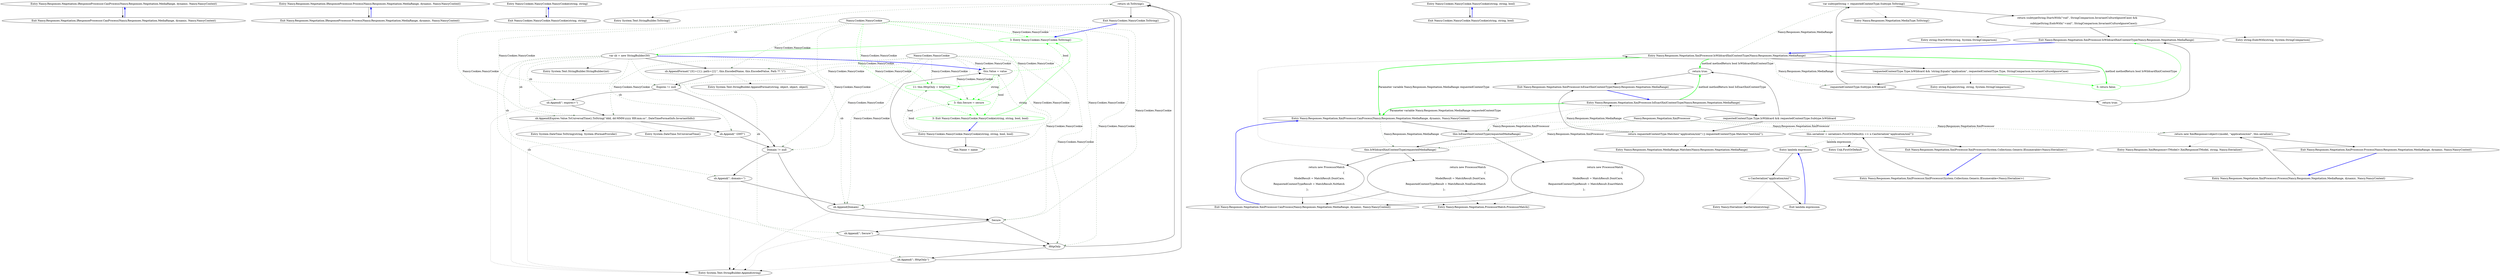 digraph  {
n0 [cluster="Nancy.Responses.Negotiation.IResponseProcessor.CanProcess(Nancy.Responses.Negotiation.MediaRange, dynamic, Nancy.NancyContext)", label="Entry Nancy.Responses.Negotiation.IResponseProcessor.CanProcess(Nancy.Responses.Negotiation.MediaRange, dynamic, Nancy.NancyContext)", span="23-23"];
n1 [cluster="Nancy.Responses.Negotiation.IResponseProcessor.CanProcess(Nancy.Responses.Negotiation.MediaRange, dynamic, Nancy.NancyContext)", label="Exit Nancy.Responses.Negotiation.IResponseProcessor.CanProcess(Nancy.Responses.Negotiation.MediaRange, dynamic, Nancy.NancyContext)", span="23-23"];
n2 [cluster="Nancy.Responses.Negotiation.IResponseProcessor.Process(Nancy.Responses.Negotiation.MediaRange, dynamic, Nancy.NancyContext)", label="Entry Nancy.Responses.Negotiation.IResponseProcessor.Process(Nancy.Responses.Negotiation.MediaRange, dynamic, Nancy.NancyContext)", span="32-32"];
n3 [cluster="Nancy.Responses.Negotiation.IResponseProcessor.Process(Nancy.Responses.Negotiation.MediaRange, dynamic, Nancy.NancyContext)", label="Exit Nancy.Responses.Negotiation.IResponseProcessor.Process(Nancy.Responses.Negotiation.MediaRange, dynamic, Nancy.NancyContext)", span="32-32"];
m0_0 [cluster="Nancy.Cookies.NancyCookie.NancyCookie(string, string)", file="NancyCookie.cs", label="Entry Nancy.Cookies.NancyCookie.NancyCookie(string, string)", span="10-10"];
m0_1 [cluster="Nancy.Cookies.NancyCookie.NancyCookie(string, string)", file="NancyCookie.cs", label="Exit Nancy.Cookies.NancyCookie.NancyCookie(string, string)", span="10-10"];
m0_31 [cluster="System.Text.StringBuilder.ToString()", file="NancyCookie.cs", label="Entry System.Text.StringBuilder.ToString()", span="0-0"];
m0_6 [cluster="Nancy.Cookies.NancyCookie.NancyCookie(string, string, bool, bool)", file="NancyCookie.cs", label="this.Value = value", span="23-23"];
m0_7 [cluster="Nancy.Cookies.NancyCookie.NancyCookie(string, string, bool, bool)", color=green, community=0, file="NancyCookie.cs", label="11: this.HttpOnly = httpOnly", span="24-24"];
m0_8 [cluster="Nancy.Cookies.NancyCookie.NancyCookie(string, string, bool, bool)", color=green, community=0, file="NancyCookie.cs", label="3: this.Secure = secure", span="25-25"];
m0_9 [cluster="Nancy.Cookies.NancyCookie.NancyCookie(string, string, bool, bool)", color=green, community=0, file="NancyCookie.cs", label="3: Exit Nancy.Cookies.NancyCookie.NancyCookie(string, string, bool, bool)", span="20-20"];
m0_10 [cluster="Nancy.Cookies.NancyCookie.ToString()", color=green, community=0, file="NancyCookie.cs", label="3: Entry Nancy.Cookies.NancyCookie.ToString()", span="86-86"];
m0_11 [cluster="Nancy.Cookies.NancyCookie.ToString()", file="NancyCookie.cs", label="var sb = new StringBuilder(50)", span="88-88"];
m0_12 [cluster="Nancy.Cookies.NancyCookie.ToString()", file="NancyCookie.cs", label="sb.AppendFormat(''{0}={1}; path={2}'', this.EncodedName, this.EncodedValue, Path ?? ''/'')", span="89-89"];
m0_14 [cluster="Nancy.Cookies.NancyCookie.ToString()", file="NancyCookie.cs", label="sb.Append(''; expires='')", span="93-93"];
m0_15 [cluster="Nancy.Cookies.NancyCookie.ToString()", file="NancyCookie.cs", label="sb.Append(Expires.Value.ToUniversalTime().ToString(''ddd, dd-MMM-yyyy HH:mm:ss'', DateTimeFormatInfo.InvariantInfo))", span="94-94"];
m0_16 [cluster="Nancy.Cookies.NancyCookie.ToString()", file="NancyCookie.cs", label="sb.Append('' GMT'')", span="95-95"];
m0_18 [cluster="Nancy.Cookies.NancyCookie.ToString()", file="NancyCookie.cs", label="sb.Append(''; domain='')", span="100-100"];
m0_19 [cluster="Nancy.Cookies.NancyCookie.ToString()", file="NancyCookie.cs", label="sb.Append(Domain)", span="101-101"];
m0_21 [cluster="Nancy.Cookies.NancyCookie.ToString()", file="NancyCookie.cs", label="sb.Append(''; Secure'')", span="106-106"];
m0_23 [cluster="Nancy.Cookies.NancyCookie.ToString()", file="NancyCookie.cs", label="sb.Append(''; HttpOnly'')", span="111-111"];
m0_24 [cluster="Nancy.Cookies.NancyCookie.ToString()", file="NancyCookie.cs", label="return sb.ToString();", span="114-114"];
m0_13 [cluster="Nancy.Cookies.NancyCookie.ToString()", file="NancyCookie.cs", label="Expires != null", span="91-91"];
m0_17 [cluster="Nancy.Cookies.NancyCookie.ToString()", file="NancyCookie.cs", label="Domain != null", span="98-98"];
m0_20 [cluster="Nancy.Cookies.NancyCookie.ToString()", file="NancyCookie.cs", label=Secure, span="104-104"];
m0_22 [cluster="Nancy.Cookies.NancyCookie.ToString()", file="NancyCookie.cs", label=HttpOnly, span="109-109"];
m0_25 [cluster="Nancy.Cookies.NancyCookie.ToString()", file="NancyCookie.cs", label="Exit Nancy.Cookies.NancyCookie.ToString()", span="86-86"];
m0_28 [cluster="System.Text.StringBuilder.Append(string)", file="NancyCookie.cs", label="Entry System.Text.StringBuilder.Append(string)", span="0-0"];
m0_4 [cluster="Nancy.Cookies.NancyCookie.NancyCookie(string, string, bool, bool)", file="NancyCookie.cs", label="Entry Nancy.Cookies.NancyCookie.NancyCookie(string, string, bool, bool)", span="20-20"];
m0_5 [cluster="Nancy.Cookies.NancyCookie.NancyCookie(string, string, bool, bool)", file="NancyCookie.cs", label="this.Name = name", span="22-22"];
m0_29 [cluster="System.DateTime.ToUniversalTime()", file="NancyCookie.cs", label="Entry System.DateTime.ToUniversalTime()", span="0-0"];
m0_26 [cluster="System.Text.StringBuilder.StringBuilder(int)", file="NancyCookie.cs", label="Entry System.Text.StringBuilder.StringBuilder(int)", span="0-0"];
m0_30 [cluster="System.DateTime.ToString(string, System.IFormatProvider)", file="NancyCookie.cs", label="Entry System.DateTime.ToString(string, System.IFormatProvider)", span="0-0"];
m0_27 [cluster="System.Text.StringBuilder.AppendFormat(string, object, object, object)", file="NancyCookie.cs", label="Entry System.Text.StringBuilder.AppendFormat(string, object, object, object)", span="0-0"];
m0_2 [cluster="Nancy.Cookies.NancyCookie.NancyCookie(string, string, bool)", file="NancyCookie.cs", label="Entry Nancy.Cookies.NancyCookie.NancyCookie(string, string, bool)", span="15-15"];
m0_3 [cluster="Nancy.Cookies.NancyCookie.NancyCookie(string, string, bool)", file="NancyCookie.cs", label="Exit Nancy.Cookies.NancyCookie.NancyCookie(string, string, bool)", span="15-15"];
m0_32 [file="NancyCookie.cs", label="Nancy.Cookies.NancyCookie", span=""];
m0_34 [file="NancyCookie.cs", label="Nancy.Cookies.NancyCookie", span=""];
m1_35 [cluster="Nancy.Responses.Negotiation.MediaType.ToString()", file="NancyCookieFixture.cs", label="Entry Nancy.Responses.Negotiation.MediaType.ToString()", span="44-44"];
m1_17 [cluster="Nancy.Responses.Negotiation.XmlProcessor.IsWildcardXmlContentType(Nancy.Responses.Negotiation.MediaRange)", file="NancyCookieFixture.cs", label="Entry Nancy.Responses.Negotiation.XmlProcessor.IsWildcardXmlContentType(Nancy.Responses.Negotiation.MediaRange)", span="86-86"];
m1_27 [cluster="Nancy.Responses.Negotiation.XmlProcessor.IsWildcardXmlContentType(Nancy.Responses.Negotiation.MediaRange)", file="NancyCookieFixture.cs", label="!requestedContentType.Type.IsWildcard && !string.Equals(''application'', requestedContentType.Type, StringComparison.InvariantCultureIgnoreCase)", span="88-88"];
m1_29 [cluster="Nancy.Responses.Negotiation.XmlProcessor.IsWildcardXmlContentType(Nancy.Responses.Negotiation.MediaRange)", file="NancyCookieFixture.cs", label="requestedContentType.Subtype.IsWildcard", span="93-93"];
m1_31 [cluster="Nancy.Responses.Negotiation.XmlProcessor.IsWildcardXmlContentType(Nancy.Responses.Negotiation.MediaRange)", file="NancyCookieFixture.cs", label="var subtypeString = requestedContentType.Subtype.ToString()", span="98-98"];
m1_28 [cluster="Nancy.Responses.Negotiation.XmlProcessor.IsWildcardXmlContentType(Nancy.Responses.Negotiation.MediaRange)", color=green, community=0, file="NancyCookieFixture.cs", label="5: return false;", span="90-90"];
m1_30 [cluster="Nancy.Responses.Negotiation.XmlProcessor.IsWildcardXmlContentType(Nancy.Responses.Negotiation.MediaRange)", file="NancyCookieFixture.cs", label="return true;", span="95-95"];
m1_32 [cluster="Nancy.Responses.Negotiation.XmlProcessor.IsWildcardXmlContentType(Nancy.Responses.Negotiation.MediaRange)", file="NancyCookieFixture.cs", label="return (subtypeString.StartsWith(''vnd'', StringComparison.InvariantCultureIgnoreCase) &&\r\n                    subtypeString.EndsWith(''+xml'', StringComparison.InvariantCultureIgnoreCase));", span="100-101"];
m1_33 [cluster="Nancy.Responses.Negotiation.XmlProcessor.IsWildcardXmlContentType(Nancy.Responses.Negotiation.MediaRange)", file="NancyCookieFixture.cs", label="Exit Nancy.Responses.Negotiation.XmlProcessor.IsWildcardXmlContentType(Nancy.Responses.Negotiation.MediaRange)", span="86-86"];
m1_0 [cluster="Nancy.Responses.Negotiation.XmlProcessor.XmlProcessor(System.Collections.Generic.IEnumerable<Nancy.ISerializer>)", file="NancyCookieFixture.cs", label="Entry Nancy.Responses.Negotiation.XmlProcessor.XmlProcessor(System.Collections.Generic.IEnumerable<Nancy.ISerializer>)", span="10-10"];
m1_1 [cluster="Nancy.Responses.Negotiation.XmlProcessor.XmlProcessor(System.Collections.Generic.IEnumerable<Nancy.ISerializer>)", file="NancyCookieFixture.cs", label="this.serializer = serializers.FirstOrDefault(x => x.CanSerialize(''application/xml''))", span="12-12"];
m1_2 [cluster="Nancy.Responses.Negotiation.XmlProcessor.XmlProcessor(System.Collections.Generic.IEnumerable<Nancy.ISerializer>)", file="NancyCookieFixture.cs", label="Exit Nancy.Responses.Negotiation.XmlProcessor.XmlProcessor(System.Collections.Generic.IEnumerable<Nancy.ISerializer>)", span="10-10"];
m1_8 [cluster="Nancy.Responses.Negotiation.XmlProcessor.CanProcess(Nancy.Responses.Negotiation.MediaRange, dynamic, Nancy.NancyContext)", file="NancyCookieFixture.cs", label="Entry Nancy.Responses.Negotiation.XmlProcessor.CanProcess(Nancy.Responses.Negotiation.MediaRange, dynamic, Nancy.NancyContext)", span="37-37"];
m1_9 [cluster="Nancy.Responses.Negotiation.XmlProcessor.CanProcess(Nancy.Responses.Negotiation.MediaRange, dynamic, Nancy.NancyContext)", file="NancyCookieFixture.cs", label="this.IsExactXmlContentType(requestedMediaRange)", span="39-39"];
m1_11 [cluster="Nancy.Responses.Negotiation.XmlProcessor.CanProcess(Nancy.Responses.Negotiation.MediaRange, dynamic, Nancy.NancyContext)", file="NancyCookieFixture.cs", label="this.IsWildcardXmlContentType(requestedMediaRange)", span="48-48"];
m1_10 [cluster="Nancy.Responses.Negotiation.XmlProcessor.CanProcess(Nancy.Responses.Negotiation.MediaRange, dynamic, Nancy.NancyContext)", file="NancyCookieFixture.cs", label="return new ProcessorMatch\r\n                {\r\n                    ModelResult = MatchResult.DontCare,\r\n                    RequestedContentTypeResult = MatchResult.ExactMatch\r\n                };", span="41-45"];
m1_12 [cluster="Nancy.Responses.Negotiation.XmlProcessor.CanProcess(Nancy.Responses.Negotiation.MediaRange, dynamic, Nancy.NancyContext)", file="NancyCookieFixture.cs", label="return new ProcessorMatch\r\n                {\r\n                    ModelResult = MatchResult.DontCare,\r\n                    RequestedContentTypeResult = MatchResult.NonExactMatch\r\n                };", span="50-54"];
m1_13 [cluster="Nancy.Responses.Negotiation.XmlProcessor.CanProcess(Nancy.Responses.Negotiation.MediaRange, dynamic, Nancy.NancyContext)", file="NancyCookieFixture.cs", label="return new ProcessorMatch\r\n            {\r\n                ModelResult = MatchResult.DontCare,\r\n                RequestedContentTypeResult = MatchResult.NoMatch\r\n            };", span="57-61"];
m1_14 [cluster="Nancy.Responses.Negotiation.XmlProcessor.CanProcess(Nancy.Responses.Negotiation.MediaRange, dynamic, Nancy.NancyContext)", file="NancyCookieFixture.cs", label="Exit Nancy.Responses.Negotiation.XmlProcessor.CanProcess(Nancy.Responses.Negotiation.MediaRange, dynamic, Nancy.NancyContext)", span="37-37"];
m1_7 [cluster="Nancy.ISerializer.CanSerialize(string)", file="NancyCookieFixture.cs", label="Entry Nancy.ISerializer.CanSerialize(string)", span="12-12"];
m1_37 [cluster="string.EndsWith(string, System.StringComparison)", file="NancyCookieFixture.cs", label="Entry string.EndsWith(string, System.StringComparison)", span="0-0"];
m1_18 [cluster="Nancy.Responses.Negotiation.XmlProcessor.Process(Nancy.Responses.Negotiation.MediaRange, dynamic, Nancy.NancyContext)", file="NancyCookieFixture.cs", label="Entry Nancy.Responses.Negotiation.XmlProcessor.Process(Nancy.Responses.Negotiation.MediaRange, dynamic, Nancy.NancyContext)", span="71-71"];
m1_19 [cluster="Nancy.Responses.Negotiation.XmlProcessor.Process(Nancy.Responses.Negotiation.MediaRange, dynamic, Nancy.NancyContext)", file="NancyCookieFixture.cs", label="return new XmlResponse<object>(model, ''application/xml'', this.serializer);", span="73-73"];
m1_20 [cluster="Nancy.Responses.Negotiation.XmlProcessor.Process(Nancy.Responses.Negotiation.MediaRange, dynamic, Nancy.NancyContext)", file="NancyCookieFixture.cs", label="Exit Nancy.Responses.Negotiation.XmlProcessor.Process(Nancy.Responses.Negotiation.MediaRange, dynamic, Nancy.NancyContext)", span="71-71"];
m1_21 [cluster="Nancy.Responses.XmlResponse<TModel>.XmlResponse(TModel, string, Nancy.ISerializer)", file="NancyCookieFixture.cs", label="Entry Nancy.Responses.XmlResponse<TModel>.XmlResponse(TModel, string, Nancy.ISerializer)", span="7-7"];
m1_26 [cluster="Nancy.Responses.Negotiation.MediaRange.Matches(Nancy.Responses.Negotiation.MediaRange)", file="NancyCookieFixture.cs", label="Entry Nancy.Responses.Negotiation.MediaRange.Matches(Nancy.Responses.Negotiation.MediaRange)", span="24-24"];
m1_34 [cluster="string.Equals(string, string, System.StringComparison)", file="NancyCookieFixture.cs", label="Entry string.Equals(string, string, System.StringComparison)", span="0-0"];
m1_4 [cluster="lambda expression", file="NancyCookieFixture.cs", label="Entry lambda expression", span="12-12"];
m1_5 [cluster="lambda expression", file="NancyCookieFixture.cs", label="x.CanSerialize(''application/xml'')", span="12-12"];
m1_6 [cluster="lambda expression", file="NancyCookieFixture.cs", label="Exit lambda expression", span="12-12"];
m1_16 [cluster="Nancy.Responses.Negotiation.ProcessorMatch.ProcessorMatch()", file="NancyCookieFixture.cs", label="Entry Nancy.Responses.Negotiation.ProcessorMatch.ProcessorMatch()", span="5-5"];
m1_3 [cluster="Unk.FirstOrDefault", file="NancyCookieFixture.cs", label="Entry Unk.FirstOrDefault", span=""];
m1_15 [cluster="Nancy.Responses.Negotiation.XmlProcessor.IsExactXmlContentType(Nancy.Responses.Negotiation.MediaRange)", file="NancyCookieFixture.cs", label="Entry Nancy.Responses.Negotiation.XmlProcessor.IsExactXmlContentType(Nancy.Responses.Negotiation.MediaRange)", span="76-76"];
m1_22 [cluster="Nancy.Responses.Negotiation.XmlProcessor.IsExactXmlContentType(Nancy.Responses.Negotiation.MediaRange)", file="NancyCookieFixture.cs", label="requestedContentType.Type.IsWildcard && requestedContentType.Subtype.IsWildcard", span="78-78"];
m1_24 [cluster="Nancy.Responses.Negotiation.XmlProcessor.IsExactXmlContentType(Nancy.Responses.Negotiation.MediaRange)", file="NancyCookieFixture.cs", label="return requestedContentType.Matches(''application/xml'') || requestedContentType.Matches(''text/xml'');", span="83-83"];
m1_23 [cluster="Nancy.Responses.Negotiation.XmlProcessor.IsExactXmlContentType(Nancy.Responses.Negotiation.MediaRange)", file="NancyCookieFixture.cs", label="return true;", span="80-80"];
m1_25 [cluster="Nancy.Responses.Negotiation.XmlProcessor.IsExactXmlContentType(Nancy.Responses.Negotiation.MediaRange)", file="NancyCookieFixture.cs", label="Exit Nancy.Responses.Negotiation.XmlProcessor.IsExactXmlContentType(Nancy.Responses.Negotiation.MediaRange)", span="76-76"];
m1_36 [cluster="string.StartsWith(string, System.StringComparison)", file="NancyCookieFixture.cs", label="Entry string.StartsWith(string, System.StringComparison)", span="0-0"];
m1_38 [file="NancyCookieFixture.cs", label="Nancy.Responses.Negotiation.XmlProcessor", span=""];
n0 -> n1  [key=0, style=solid];
n1 -> n0  [color=blue, key=0, style=bold];
n2 -> n3  [key=0, style=solid];
n3 -> n2  [color=blue, key=0, style=bold];
m0_0 -> m0_1  [key=0, style=solid];
m0_1 -> m0_0  [color=blue, key=0, style=bold];
m0_6 -> m0_7  [color=green, key=0, style=solid];
m0_6 -> m0_8  [color=green, key=1, label=string, style=dashed];
m0_6 -> m0_9  [color=green, key=1, label=bool, style=dashed];
m0_6 -> m0_10  [color=green, key=1, label=bool, style=dashed];
m0_7 -> m0_8  [color=green, key=0, style=solid];
m0_8 -> m0_9  [color=green, key=0, style=solid];
m0_9 -> m0_10  [color=green, key=0, style=solid];
m0_9 -> m0_4  [color=blue, key=0, style=bold];
m0_10 -> m0_11  [color=green, key=0, style=solid];
m0_11 -> m0_6  [color=blue, key=0, style=bold];
m0_11 -> m0_12  [key=0, style=solid];
m0_11 -> m0_26  [key=2, style=dotted];
m0_11 -> m0_14  [color=darkseagreen4, key=1, label=sb, style=dashed];
m0_11 -> m0_15  [color=darkseagreen4, key=1, label=sb, style=dashed];
m0_11 -> m0_16  [color=darkseagreen4, key=1, label=sb, style=dashed];
m0_11 -> m0_18  [color=darkseagreen4, key=1, label=sb, style=dashed];
m0_11 -> m0_19  [color=darkseagreen4, key=1, label=sb, style=dashed];
m0_11 -> m0_21  [color=darkseagreen4, key=1, label=sb, style=dashed];
m0_11 -> m0_23  [color=darkseagreen4, key=1, label=sb, style=dashed];
m0_11 -> m0_24  [color=darkseagreen4, key=1, label=sb, style=dashed];
m0_12 -> m0_13  [key=0, style=solid];
m0_12 -> m0_27  [key=2, style=dotted];
m0_14 -> m0_15  [key=0, style=solid];
m0_14 -> m0_28  [key=2, style=dotted];
m0_15 -> m0_16  [key=0, style=solid];
m0_15 -> m0_29  [key=2, style=dotted];
m0_15 -> m0_30  [key=2, style=dotted];
m0_15 -> m0_28  [key=2, style=dotted];
m0_16 -> m0_17  [key=0, style=solid];
m0_16 -> m0_28  [key=2, style=dotted];
m0_18 -> m0_19  [key=0, style=solid];
m0_18 -> m0_28  [key=2, style=dotted];
m0_19 -> m0_20  [key=0, style=solid];
m0_19 -> m0_28  [key=2, style=dotted];
m0_21 -> m0_22  [key=0, style=solid];
m0_21 -> m0_28  [key=2, style=dotted];
m0_23 -> m0_24  [key=0, style=solid];
m0_23 -> m0_28  [key=2, style=dotted];
m0_24 -> m0_25  [key=0, style=solid];
m0_24 -> m0_31  [key=2, style=dotted];
m0_13 -> m0_14  [key=0, style=solid];
m0_13 -> m0_17  [key=0, style=solid];
m0_17 -> m0_18  [key=0, style=solid];
m0_17 -> m0_20  [key=0, style=solid];
m0_20 -> m0_21  [key=0, style=solid];
m0_20 -> m0_22  [key=0, style=solid];
m0_22 -> m0_23  [key=0, style=solid];
m0_22 -> m0_24  [key=0, style=solid];
m0_25 -> m0_10  [color=blue, key=0, style=bold];
m0_4 -> m0_5  [key=0, style=solid];
m0_4 -> m0_6  [color=darkseagreen4, key=1, label=string, style=dashed];
m0_4 -> m0_7  [color=darkseagreen4, key=1, label=bool, style=dashed];
m0_4 -> m0_8  [color=darkseagreen4, key=1, label=bool, style=dashed];
m0_5 -> m0_6  [key=0, style=solid];
m0_2 -> m0_3  [key=0, style=solid];
m0_3 -> m0_2  [color=blue, key=0, style=bold];
m0_32 -> m0_5  [color=darkseagreen4, key=1, label="Nancy.Cookies.NancyCookie", style=dashed];
m0_32 -> m0_6  [color=darkseagreen4, key=1, label="Nancy.Cookies.NancyCookie", style=dashed];
m0_32 -> m0_7  [color=darkseagreen4, key=1, label="Nancy.Cookies.NancyCookie", style=dashed];
m0_32 -> m0_8  [color=darkseagreen4, key=1, label="Nancy.Cookies.NancyCookie", style=dashed];
m0_32 -> m0_12  [color=darkseagreen4, key=1, label="Nancy.Cookies.NancyCookie", style=dashed];
m0_32 -> m0_13  [color=darkseagreen4, key=1, label="Nancy.Cookies.NancyCookie", style=dashed];
m0_32 -> m0_15  [color=darkseagreen4, key=1, label="Nancy.Cookies.NancyCookie", style=dashed];
m0_32 -> m0_17  [color=darkseagreen4, key=1, label="Nancy.Cookies.NancyCookie", style=dashed];
m0_32 -> m0_19  [color=darkseagreen4, key=1, label="Nancy.Cookies.NancyCookie", style=dashed];
m0_32 -> m0_20  [color=darkseagreen4, key=1, label="Nancy.Cookies.NancyCookie", style=dashed];
m0_32 -> m0_22  [color=darkseagreen4, key=1, label="Nancy.Cookies.NancyCookie", style=dashed];
m0_34 -> m0_7  [color=green, key=1, label="Nancy.Cookies.NancyCookie", style=dashed];
m0_34 -> m0_8  [color=green, key=1, label="Nancy.Cookies.NancyCookie", style=dashed];
m0_34 -> m0_9  [color=green, key=1, label="Nancy.Cookies.NancyCookie", style=dashed];
m0_34 -> m0_10  [color=green, key=1, label="Nancy.Cookies.NancyCookie", style=dashed];
m0_34 -> m0_12  [color=darkseagreen4, key=1, label="Nancy.Cookies.NancyCookie", style=dashed];
m0_34 -> m0_13  [color=darkseagreen4, key=1, label="Nancy.Cookies.NancyCookie", style=dashed];
m0_34 -> m0_15  [color=darkseagreen4, key=1, label="Nancy.Cookies.NancyCookie", style=dashed];
m0_34 -> m0_17  [color=darkseagreen4, key=1, label="Nancy.Cookies.NancyCookie", style=dashed];
m0_34 -> m0_19  [color=darkseagreen4, key=1, label="Nancy.Cookies.NancyCookie", style=dashed];
m0_34 -> m0_20  [color=darkseagreen4, key=1, label="Nancy.Cookies.NancyCookie", style=dashed];
m0_34 -> m0_22  [color=darkseagreen4, key=1, label="Nancy.Cookies.NancyCookie", style=dashed];
m1_17 -> m1_27  [key=0, style=solid];
m1_17 -> m1_29  [color=darkseagreen4, key=1, label="Nancy.Responses.Negotiation.MediaRange", style=dashed];
m1_17 -> m1_31  [color=darkseagreen4, key=1, label="Nancy.Responses.Negotiation.MediaRange", style=dashed];
m1_17 -> m1_28  [color=green, key=3, label="method methodReturn bool IsWildcardXmlContentType", style=bold];
m1_17 -> m1_8  [color=green, key=3, label="Parameter variable Nancy.Responses.Negotiation.MediaRange requestedContentType", style=bold];
m1_17 -> m1_23  [color=green, key=3, label="method methodReturn bool IsWildcardXmlContentType", style=bold];
m1_27 -> m1_28  [color=green, key=0, style=solid];
m1_27 -> m1_29  [key=0, style=solid];
m1_27 -> m1_34  [key=2, style=dotted];
m1_29 -> m1_30  [key=0, style=solid];
m1_29 -> m1_31  [key=0, style=solid];
m1_31 -> m1_32  [key=0, style=solid];
m1_31 -> m1_35  [key=2, style=dotted];
m1_28 -> m1_33  [color=green, key=0, style=solid];
m1_30 -> m1_33  [key=0, style=solid];
m1_32 -> m1_33  [key=0, style=solid];
m1_32 -> m1_36  [key=2, style=dotted];
m1_32 -> m1_37  [key=2, style=dotted];
m1_33 -> m1_17  [color=blue, key=0, style=bold];
m1_0 -> m1_1  [key=0, style=solid];
m1_1 -> m1_2  [key=0, style=solid];
m1_1 -> m1_3  [key=2, style=dotted];
m1_1 -> m1_4  [color=darkseagreen4, key=1, label="lambda expression", style=dashed];
m1_2 -> m1_0  [color=blue, key=0, style=bold];
m1_8 -> m1_9  [key=0, style=solid];
m1_8 -> m1_11  [color=darkseagreen4, key=1, label="Nancy.Responses.Negotiation.MediaRange", style=dashed];
m1_9 -> m1_10  [key=0, style=solid];
m1_9 -> m1_11  [key=0, style=solid];
m1_9 -> m1_15  [key=2, style=dotted];
m1_11 -> m1_12  [key=0, style=solid];
m1_11 -> m1_13  [key=0, style=solid];
m1_11 -> m1_17  [key=2, style=dotted];
m1_10 -> m1_14  [key=0, style=solid];
m1_10 -> m1_16  [key=2, style=dotted];
m1_12 -> m1_14  [key=0, style=solid];
m1_12 -> m1_16  [key=2, style=dotted];
m1_13 -> m1_14  [key=0, style=solid];
m1_13 -> m1_16  [key=2, style=dotted];
m1_14 -> m1_8  [color=blue, key=0, style=bold];
m1_18 -> m1_19  [key=0, style=solid];
m1_19 -> m1_20  [key=0, style=solid];
m1_19 -> m1_21  [key=2, style=dotted];
m1_20 -> m1_18  [color=blue, key=0, style=bold];
m1_4 -> m1_5  [key=0, style=solid];
m1_5 -> m1_6  [key=0, style=solid];
m1_5 -> m1_7  [key=2, style=dotted];
m1_6 -> m1_4  [color=blue, key=0, style=bold];
m1_15 -> m1_22  [key=0, style=solid];
m1_15 -> m1_24  [color=darkseagreen4, key=1, label="Nancy.Responses.Negotiation.MediaRange", style=dashed];
m1_15 -> m1_8  [color=green, key=3, label="Parameter variable Nancy.Responses.Negotiation.MediaRange requestedContentType", style=bold];
m1_15 -> m1_23  [color=green, key=3, label="method methodReturn bool IsExactXmlContentType", style=bold];
m1_22 -> m1_23  [key=0, style=solid];
m1_22 -> m1_24  [key=0, style=solid];
m1_24 -> m1_25  [key=0, style=solid];
m1_24 -> m1_26  [key=2, style=dotted];
m1_23 -> m1_25  [key=0, style=solid];
m1_25 -> m1_15  [color=blue, key=0, style=bold];
m1_38 -> m1_1  [color=darkseagreen4, key=1, label="Nancy.Responses.Negotiation.XmlProcessor", style=dashed];
m1_38 -> m1_9  [color=darkseagreen4, key=1, label="Nancy.Responses.Negotiation.XmlProcessor", style=dashed];
m1_38 -> m1_11  [color=darkseagreen4, key=1, label="Nancy.Responses.Negotiation.XmlProcessor", style=dashed];
m1_38 -> m1_19  [color=darkseagreen4, key=1, label="Nancy.Responses.Negotiation.XmlProcessor", style=dashed];
}
